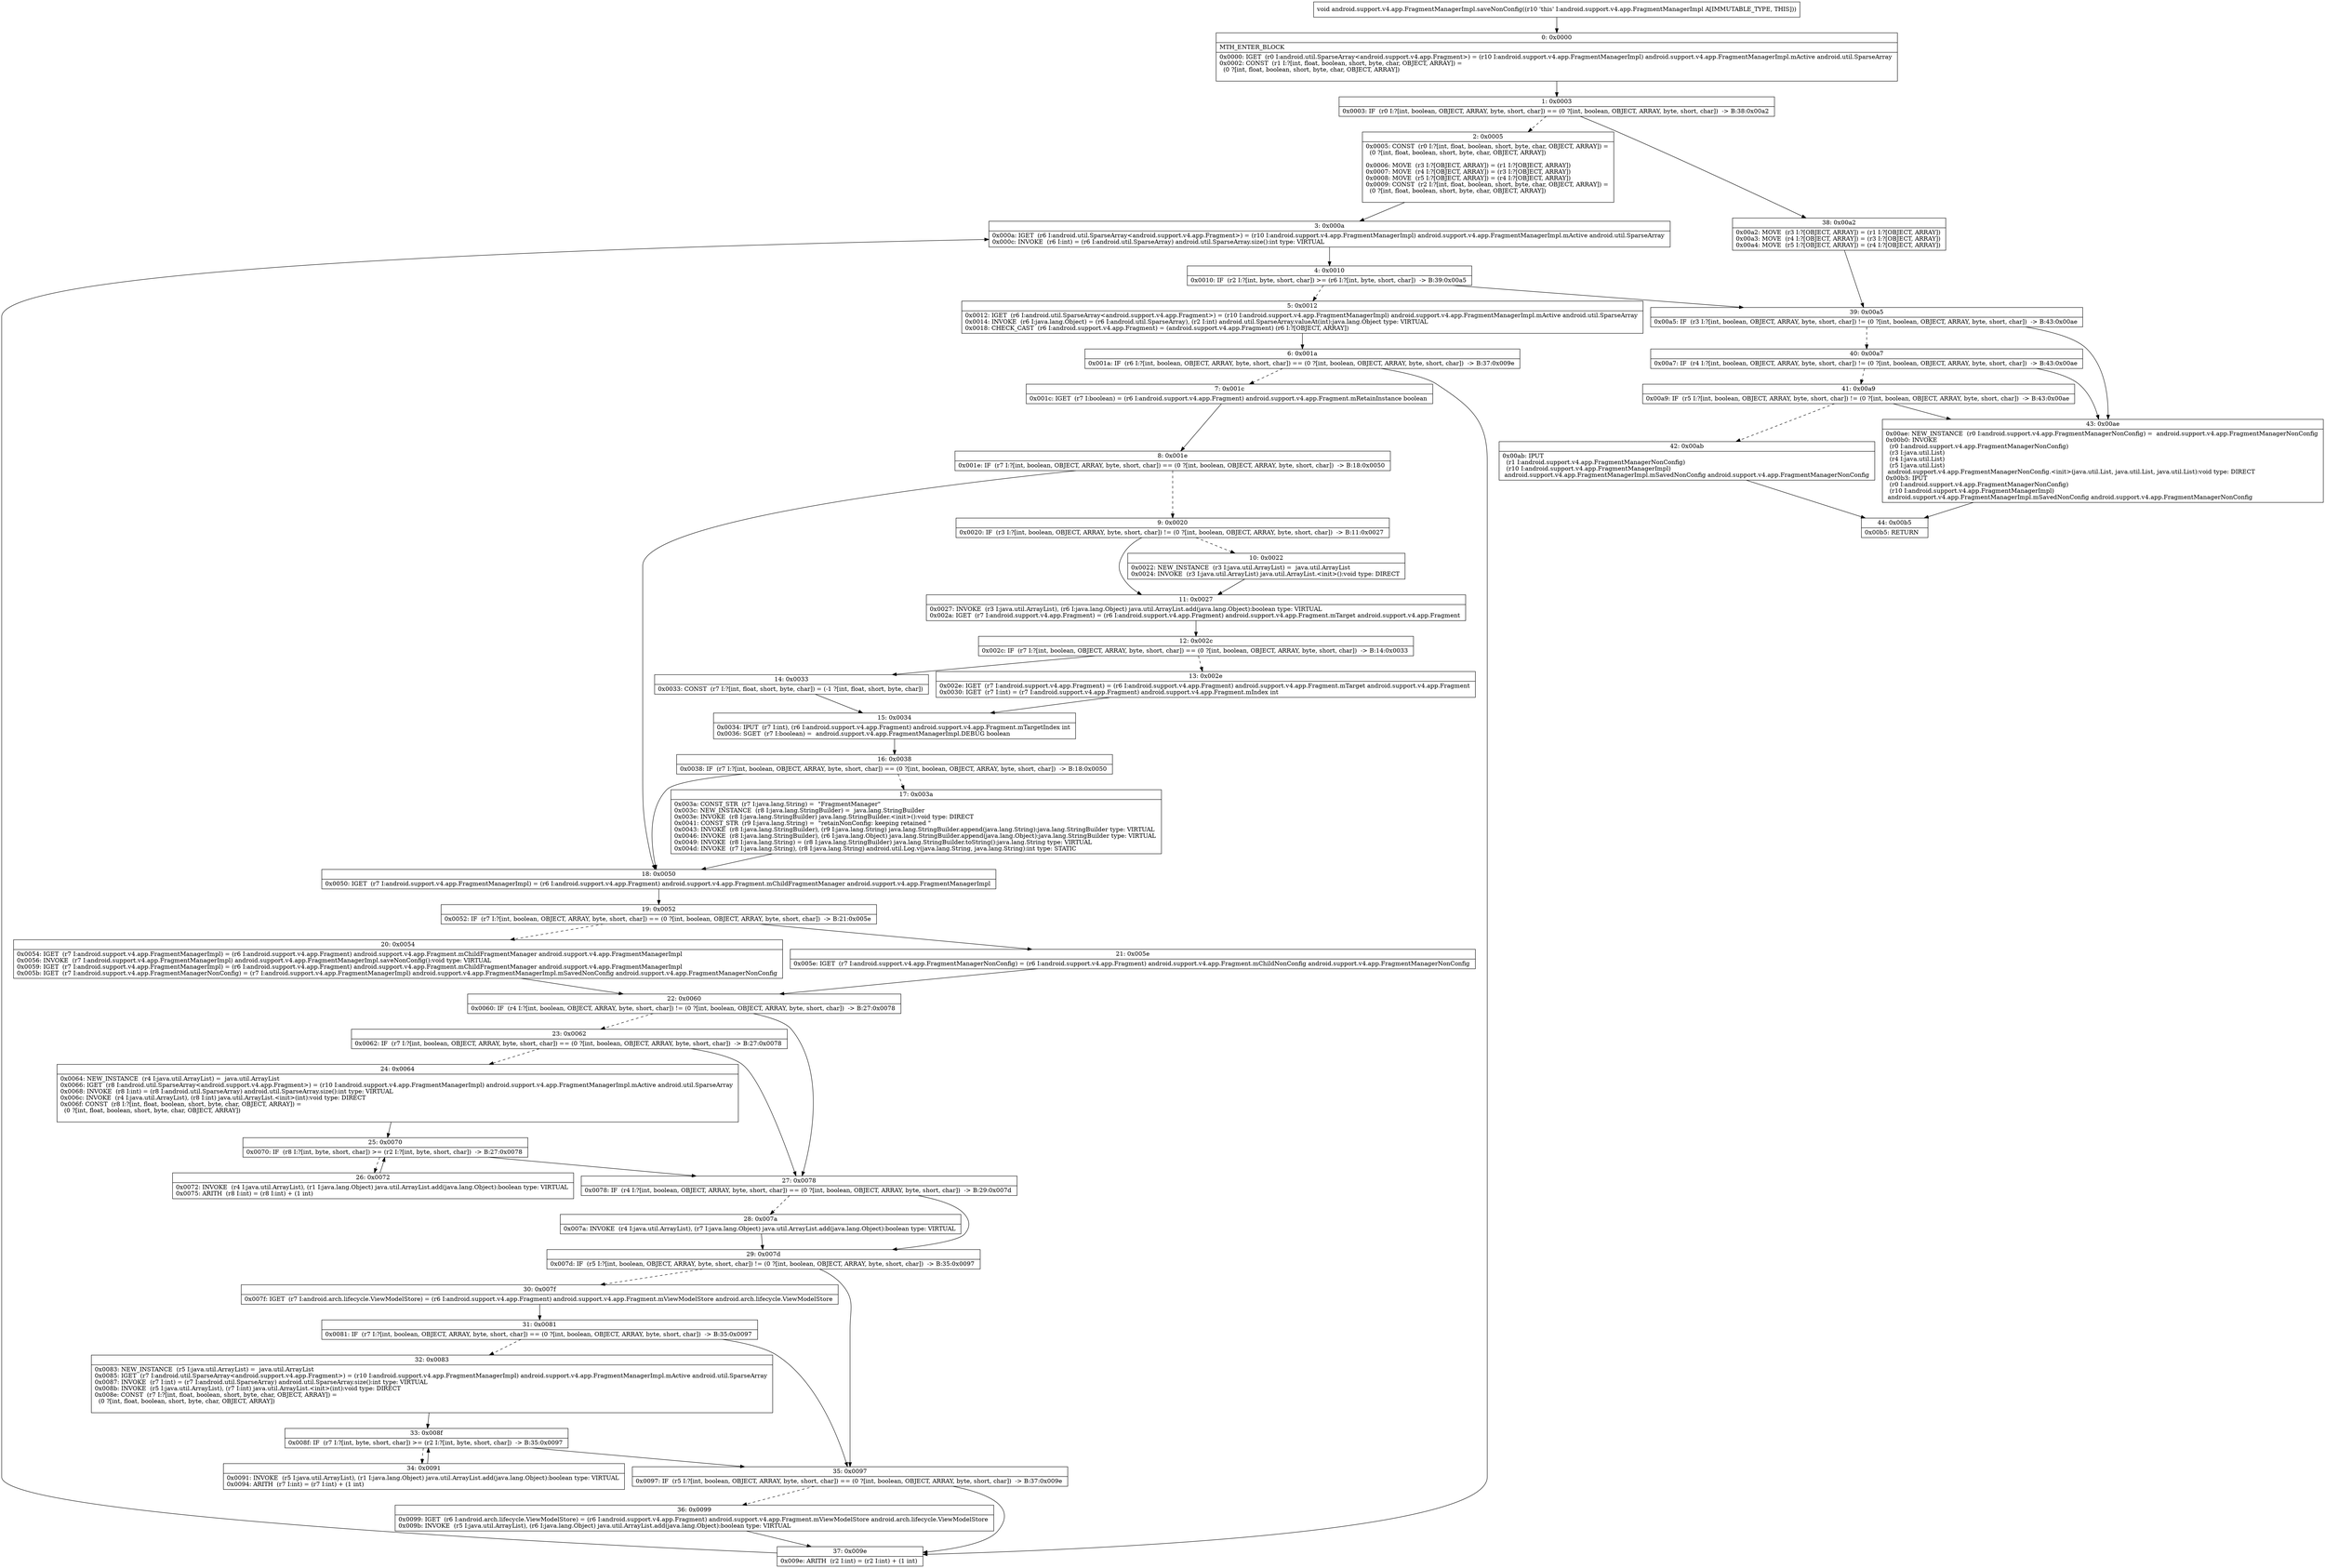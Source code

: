 digraph "CFG forandroid.support.v4.app.FragmentManagerImpl.saveNonConfig()V" {
Node_0 [shape=record,label="{0\:\ 0x0000|MTH_ENTER_BLOCK\l|0x0000: IGET  (r0 I:android.util.SparseArray\<android.support.v4.app.Fragment\>) = (r10 I:android.support.v4.app.FragmentManagerImpl) android.support.v4.app.FragmentManagerImpl.mActive android.util.SparseArray \l0x0002: CONST  (r1 I:?[int, float, boolean, short, byte, char, OBJECT, ARRAY]) = \l  (0 ?[int, float, boolean, short, byte, char, OBJECT, ARRAY])\l \l}"];
Node_1 [shape=record,label="{1\:\ 0x0003|0x0003: IF  (r0 I:?[int, boolean, OBJECT, ARRAY, byte, short, char]) == (0 ?[int, boolean, OBJECT, ARRAY, byte, short, char])  \-\> B:38:0x00a2 \l}"];
Node_2 [shape=record,label="{2\:\ 0x0005|0x0005: CONST  (r0 I:?[int, float, boolean, short, byte, char, OBJECT, ARRAY]) = \l  (0 ?[int, float, boolean, short, byte, char, OBJECT, ARRAY])\l \l0x0006: MOVE  (r3 I:?[OBJECT, ARRAY]) = (r1 I:?[OBJECT, ARRAY]) \l0x0007: MOVE  (r4 I:?[OBJECT, ARRAY]) = (r3 I:?[OBJECT, ARRAY]) \l0x0008: MOVE  (r5 I:?[OBJECT, ARRAY]) = (r4 I:?[OBJECT, ARRAY]) \l0x0009: CONST  (r2 I:?[int, float, boolean, short, byte, char, OBJECT, ARRAY]) = \l  (0 ?[int, float, boolean, short, byte, char, OBJECT, ARRAY])\l \l}"];
Node_3 [shape=record,label="{3\:\ 0x000a|0x000a: IGET  (r6 I:android.util.SparseArray\<android.support.v4.app.Fragment\>) = (r10 I:android.support.v4.app.FragmentManagerImpl) android.support.v4.app.FragmentManagerImpl.mActive android.util.SparseArray \l0x000c: INVOKE  (r6 I:int) = (r6 I:android.util.SparseArray) android.util.SparseArray.size():int type: VIRTUAL \l}"];
Node_4 [shape=record,label="{4\:\ 0x0010|0x0010: IF  (r2 I:?[int, byte, short, char]) \>= (r6 I:?[int, byte, short, char])  \-\> B:39:0x00a5 \l}"];
Node_5 [shape=record,label="{5\:\ 0x0012|0x0012: IGET  (r6 I:android.util.SparseArray\<android.support.v4.app.Fragment\>) = (r10 I:android.support.v4.app.FragmentManagerImpl) android.support.v4.app.FragmentManagerImpl.mActive android.util.SparseArray \l0x0014: INVOKE  (r6 I:java.lang.Object) = (r6 I:android.util.SparseArray), (r2 I:int) android.util.SparseArray.valueAt(int):java.lang.Object type: VIRTUAL \l0x0018: CHECK_CAST  (r6 I:android.support.v4.app.Fragment) = (android.support.v4.app.Fragment) (r6 I:?[OBJECT, ARRAY]) \l}"];
Node_6 [shape=record,label="{6\:\ 0x001a|0x001a: IF  (r6 I:?[int, boolean, OBJECT, ARRAY, byte, short, char]) == (0 ?[int, boolean, OBJECT, ARRAY, byte, short, char])  \-\> B:37:0x009e \l}"];
Node_7 [shape=record,label="{7\:\ 0x001c|0x001c: IGET  (r7 I:boolean) = (r6 I:android.support.v4.app.Fragment) android.support.v4.app.Fragment.mRetainInstance boolean \l}"];
Node_8 [shape=record,label="{8\:\ 0x001e|0x001e: IF  (r7 I:?[int, boolean, OBJECT, ARRAY, byte, short, char]) == (0 ?[int, boolean, OBJECT, ARRAY, byte, short, char])  \-\> B:18:0x0050 \l}"];
Node_9 [shape=record,label="{9\:\ 0x0020|0x0020: IF  (r3 I:?[int, boolean, OBJECT, ARRAY, byte, short, char]) != (0 ?[int, boolean, OBJECT, ARRAY, byte, short, char])  \-\> B:11:0x0027 \l}"];
Node_10 [shape=record,label="{10\:\ 0x0022|0x0022: NEW_INSTANCE  (r3 I:java.util.ArrayList) =  java.util.ArrayList \l0x0024: INVOKE  (r3 I:java.util.ArrayList) java.util.ArrayList.\<init\>():void type: DIRECT \l}"];
Node_11 [shape=record,label="{11\:\ 0x0027|0x0027: INVOKE  (r3 I:java.util.ArrayList), (r6 I:java.lang.Object) java.util.ArrayList.add(java.lang.Object):boolean type: VIRTUAL \l0x002a: IGET  (r7 I:android.support.v4.app.Fragment) = (r6 I:android.support.v4.app.Fragment) android.support.v4.app.Fragment.mTarget android.support.v4.app.Fragment \l}"];
Node_12 [shape=record,label="{12\:\ 0x002c|0x002c: IF  (r7 I:?[int, boolean, OBJECT, ARRAY, byte, short, char]) == (0 ?[int, boolean, OBJECT, ARRAY, byte, short, char])  \-\> B:14:0x0033 \l}"];
Node_13 [shape=record,label="{13\:\ 0x002e|0x002e: IGET  (r7 I:android.support.v4.app.Fragment) = (r6 I:android.support.v4.app.Fragment) android.support.v4.app.Fragment.mTarget android.support.v4.app.Fragment \l0x0030: IGET  (r7 I:int) = (r7 I:android.support.v4.app.Fragment) android.support.v4.app.Fragment.mIndex int \l}"];
Node_14 [shape=record,label="{14\:\ 0x0033|0x0033: CONST  (r7 I:?[int, float, short, byte, char]) = (\-1 ?[int, float, short, byte, char]) \l}"];
Node_15 [shape=record,label="{15\:\ 0x0034|0x0034: IPUT  (r7 I:int), (r6 I:android.support.v4.app.Fragment) android.support.v4.app.Fragment.mTargetIndex int \l0x0036: SGET  (r7 I:boolean) =  android.support.v4.app.FragmentManagerImpl.DEBUG boolean \l}"];
Node_16 [shape=record,label="{16\:\ 0x0038|0x0038: IF  (r7 I:?[int, boolean, OBJECT, ARRAY, byte, short, char]) == (0 ?[int, boolean, OBJECT, ARRAY, byte, short, char])  \-\> B:18:0x0050 \l}"];
Node_17 [shape=record,label="{17\:\ 0x003a|0x003a: CONST_STR  (r7 I:java.lang.String) =  \"FragmentManager\" \l0x003c: NEW_INSTANCE  (r8 I:java.lang.StringBuilder) =  java.lang.StringBuilder \l0x003e: INVOKE  (r8 I:java.lang.StringBuilder) java.lang.StringBuilder.\<init\>():void type: DIRECT \l0x0041: CONST_STR  (r9 I:java.lang.String) =  \"retainNonConfig: keeping retained \" \l0x0043: INVOKE  (r8 I:java.lang.StringBuilder), (r9 I:java.lang.String) java.lang.StringBuilder.append(java.lang.String):java.lang.StringBuilder type: VIRTUAL \l0x0046: INVOKE  (r8 I:java.lang.StringBuilder), (r6 I:java.lang.Object) java.lang.StringBuilder.append(java.lang.Object):java.lang.StringBuilder type: VIRTUAL \l0x0049: INVOKE  (r8 I:java.lang.String) = (r8 I:java.lang.StringBuilder) java.lang.StringBuilder.toString():java.lang.String type: VIRTUAL \l0x004d: INVOKE  (r7 I:java.lang.String), (r8 I:java.lang.String) android.util.Log.v(java.lang.String, java.lang.String):int type: STATIC \l}"];
Node_18 [shape=record,label="{18\:\ 0x0050|0x0050: IGET  (r7 I:android.support.v4.app.FragmentManagerImpl) = (r6 I:android.support.v4.app.Fragment) android.support.v4.app.Fragment.mChildFragmentManager android.support.v4.app.FragmentManagerImpl \l}"];
Node_19 [shape=record,label="{19\:\ 0x0052|0x0052: IF  (r7 I:?[int, boolean, OBJECT, ARRAY, byte, short, char]) == (0 ?[int, boolean, OBJECT, ARRAY, byte, short, char])  \-\> B:21:0x005e \l}"];
Node_20 [shape=record,label="{20\:\ 0x0054|0x0054: IGET  (r7 I:android.support.v4.app.FragmentManagerImpl) = (r6 I:android.support.v4.app.Fragment) android.support.v4.app.Fragment.mChildFragmentManager android.support.v4.app.FragmentManagerImpl \l0x0056: INVOKE  (r7 I:android.support.v4.app.FragmentManagerImpl) android.support.v4.app.FragmentManagerImpl.saveNonConfig():void type: VIRTUAL \l0x0059: IGET  (r7 I:android.support.v4.app.FragmentManagerImpl) = (r6 I:android.support.v4.app.Fragment) android.support.v4.app.Fragment.mChildFragmentManager android.support.v4.app.FragmentManagerImpl \l0x005b: IGET  (r7 I:android.support.v4.app.FragmentManagerNonConfig) = (r7 I:android.support.v4.app.FragmentManagerImpl) android.support.v4.app.FragmentManagerImpl.mSavedNonConfig android.support.v4.app.FragmentManagerNonConfig \l}"];
Node_21 [shape=record,label="{21\:\ 0x005e|0x005e: IGET  (r7 I:android.support.v4.app.FragmentManagerNonConfig) = (r6 I:android.support.v4.app.Fragment) android.support.v4.app.Fragment.mChildNonConfig android.support.v4.app.FragmentManagerNonConfig \l}"];
Node_22 [shape=record,label="{22\:\ 0x0060|0x0060: IF  (r4 I:?[int, boolean, OBJECT, ARRAY, byte, short, char]) != (0 ?[int, boolean, OBJECT, ARRAY, byte, short, char])  \-\> B:27:0x0078 \l}"];
Node_23 [shape=record,label="{23\:\ 0x0062|0x0062: IF  (r7 I:?[int, boolean, OBJECT, ARRAY, byte, short, char]) == (0 ?[int, boolean, OBJECT, ARRAY, byte, short, char])  \-\> B:27:0x0078 \l}"];
Node_24 [shape=record,label="{24\:\ 0x0064|0x0064: NEW_INSTANCE  (r4 I:java.util.ArrayList) =  java.util.ArrayList \l0x0066: IGET  (r8 I:android.util.SparseArray\<android.support.v4.app.Fragment\>) = (r10 I:android.support.v4.app.FragmentManagerImpl) android.support.v4.app.FragmentManagerImpl.mActive android.util.SparseArray \l0x0068: INVOKE  (r8 I:int) = (r8 I:android.util.SparseArray) android.util.SparseArray.size():int type: VIRTUAL \l0x006c: INVOKE  (r4 I:java.util.ArrayList), (r8 I:int) java.util.ArrayList.\<init\>(int):void type: DIRECT \l0x006f: CONST  (r8 I:?[int, float, boolean, short, byte, char, OBJECT, ARRAY]) = \l  (0 ?[int, float, boolean, short, byte, char, OBJECT, ARRAY])\l \l}"];
Node_25 [shape=record,label="{25\:\ 0x0070|0x0070: IF  (r8 I:?[int, byte, short, char]) \>= (r2 I:?[int, byte, short, char])  \-\> B:27:0x0078 \l}"];
Node_26 [shape=record,label="{26\:\ 0x0072|0x0072: INVOKE  (r4 I:java.util.ArrayList), (r1 I:java.lang.Object) java.util.ArrayList.add(java.lang.Object):boolean type: VIRTUAL \l0x0075: ARITH  (r8 I:int) = (r8 I:int) + (1 int) \l}"];
Node_27 [shape=record,label="{27\:\ 0x0078|0x0078: IF  (r4 I:?[int, boolean, OBJECT, ARRAY, byte, short, char]) == (0 ?[int, boolean, OBJECT, ARRAY, byte, short, char])  \-\> B:29:0x007d \l}"];
Node_28 [shape=record,label="{28\:\ 0x007a|0x007a: INVOKE  (r4 I:java.util.ArrayList), (r7 I:java.lang.Object) java.util.ArrayList.add(java.lang.Object):boolean type: VIRTUAL \l}"];
Node_29 [shape=record,label="{29\:\ 0x007d|0x007d: IF  (r5 I:?[int, boolean, OBJECT, ARRAY, byte, short, char]) != (0 ?[int, boolean, OBJECT, ARRAY, byte, short, char])  \-\> B:35:0x0097 \l}"];
Node_30 [shape=record,label="{30\:\ 0x007f|0x007f: IGET  (r7 I:android.arch.lifecycle.ViewModelStore) = (r6 I:android.support.v4.app.Fragment) android.support.v4.app.Fragment.mViewModelStore android.arch.lifecycle.ViewModelStore \l}"];
Node_31 [shape=record,label="{31\:\ 0x0081|0x0081: IF  (r7 I:?[int, boolean, OBJECT, ARRAY, byte, short, char]) == (0 ?[int, boolean, OBJECT, ARRAY, byte, short, char])  \-\> B:35:0x0097 \l}"];
Node_32 [shape=record,label="{32\:\ 0x0083|0x0083: NEW_INSTANCE  (r5 I:java.util.ArrayList) =  java.util.ArrayList \l0x0085: IGET  (r7 I:android.util.SparseArray\<android.support.v4.app.Fragment\>) = (r10 I:android.support.v4.app.FragmentManagerImpl) android.support.v4.app.FragmentManagerImpl.mActive android.util.SparseArray \l0x0087: INVOKE  (r7 I:int) = (r7 I:android.util.SparseArray) android.util.SparseArray.size():int type: VIRTUAL \l0x008b: INVOKE  (r5 I:java.util.ArrayList), (r7 I:int) java.util.ArrayList.\<init\>(int):void type: DIRECT \l0x008e: CONST  (r7 I:?[int, float, boolean, short, byte, char, OBJECT, ARRAY]) = \l  (0 ?[int, float, boolean, short, byte, char, OBJECT, ARRAY])\l \l}"];
Node_33 [shape=record,label="{33\:\ 0x008f|0x008f: IF  (r7 I:?[int, byte, short, char]) \>= (r2 I:?[int, byte, short, char])  \-\> B:35:0x0097 \l}"];
Node_34 [shape=record,label="{34\:\ 0x0091|0x0091: INVOKE  (r5 I:java.util.ArrayList), (r1 I:java.lang.Object) java.util.ArrayList.add(java.lang.Object):boolean type: VIRTUAL \l0x0094: ARITH  (r7 I:int) = (r7 I:int) + (1 int) \l}"];
Node_35 [shape=record,label="{35\:\ 0x0097|0x0097: IF  (r5 I:?[int, boolean, OBJECT, ARRAY, byte, short, char]) == (0 ?[int, boolean, OBJECT, ARRAY, byte, short, char])  \-\> B:37:0x009e \l}"];
Node_36 [shape=record,label="{36\:\ 0x0099|0x0099: IGET  (r6 I:android.arch.lifecycle.ViewModelStore) = (r6 I:android.support.v4.app.Fragment) android.support.v4.app.Fragment.mViewModelStore android.arch.lifecycle.ViewModelStore \l0x009b: INVOKE  (r5 I:java.util.ArrayList), (r6 I:java.lang.Object) java.util.ArrayList.add(java.lang.Object):boolean type: VIRTUAL \l}"];
Node_37 [shape=record,label="{37\:\ 0x009e|0x009e: ARITH  (r2 I:int) = (r2 I:int) + (1 int) \l}"];
Node_38 [shape=record,label="{38\:\ 0x00a2|0x00a2: MOVE  (r3 I:?[OBJECT, ARRAY]) = (r1 I:?[OBJECT, ARRAY]) \l0x00a3: MOVE  (r4 I:?[OBJECT, ARRAY]) = (r3 I:?[OBJECT, ARRAY]) \l0x00a4: MOVE  (r5 I:?[OBJECT, ARRAY]) = (r4 I:?[OBJECT, ARRAY]) \l}"];
Node_39 [shape=record,label="{39\:\ 0x00a5|0x00a5: IF  (r3 I:?[int, boolean, OBJECT, ARRAY, byte, short, char]) != (0 ?[int, boolean, OBJECT, ARRAY, byte, short, char])  \-\> B:43:0x00ae \l}"];
Node_40 [shape=record,label="{40\:\ 0x00a7|0x00a7: IF  (r4 I:?[int, boolean, OBJECT, ARRAY, byte, short, char]) != (0 ?[int, boolean, OBJECT, ARRAY, byte, short, char])  \-\> B:43:0x00ae \l}"];
Node_41 [shape=record,label="{41\:\ 0x00a9|0x00a9: IF  (r5 I:?[int, boolean, OBJECT, ARRAY, byte, short, char]) != (0 ?[int, boolean, OBJECT, ARRAY, byte, short, char])  \-\> B:43:0x00ae \l}"];
Node_42 [shape=record,label="{42\:\ 0x00ab|0x00ab: IPUT  \l  (r1 I:android.support.v4.app.FragmentManagerNonConfig)\l  (r10 I:android.support.v4.app.FragmentManagerImpl)\l android.support.v4.app.FragmentManagerImpl.mSavedNonConfig android.support.v4.app.FragmentManagerNonConfig \l}"];
Node_43 [shape=record,label="{43\:\ 0x00ae|0x00ae: NEW_INSTANCE  (r0 I:android.support.v4.app.FragmentManagerNonConfig) =  android.support.v4.app.FragmentManagerNonConfig \l0x00b0: INVOKE  \l  (r0 I:android.support.v4.app.FragmentManagerNonConfig)\l  (r3 I:java.util.List)\l  (r4 I:java.util.List)\l  (r5 I:java.util.List)\l android.support.v4.app.FragmentManagerNonConfig.\<init\>(java.util.List, java.util.List, java.util.List):void type: DIRECT \l0x00b3: IPUT  \l  (r0 I:android.support.v4.app.FragmentManagerNonConfig)\l  (r10 I:android.support.v4.app.FragmentManagerImpl)\l android.support.v4.app.FragmentManagerImpl.mSavedNonConfig android.support.v4.app.FragmentManagerNonConfig \l}"];
Node_44 [shape=record,label="{44\:\ 0x00b5|0x00b5: RETURN   \l}"];
MethodNode[shape=record,label="{void android.support.v4.app.FragmentManagerImpl.saveNonConfig((r10 'this' I:android.support.v4.app.FragmentManagerImpl A[IMMUTABLE_TYPE, THIS])) }"];
MethodNode -> Node_0;
Node_0 -> Node_1;
Node_1 -> Node_2[style=dashed];
Node_1 -> Node_38;
Node_2 -> Node_3;
Node_3 -> Node_4;
Node_4 -> Node_5[style=dashed];
Node_4 -> Node_39;
Node_5 -> Node_6;
Node_6 -> Node_7[style=dashed];
Node_6 -> Node_37;
Node_7 -> Node_8;
Node_8 -> Node_9[style=dashed];
Node_8 -> Node_18;
Node_9 -> Node_10[style=dashed];
Node_9 -> Node_11;
Node_10 -> Node_11;
Node_11 -> Node_12;
Node_12 -> Node_13[style=dashed];
Node_12 -> Node_14;
Node_13 -> Node_15;
Node_14 -> Node_15;
Node_15 -> Node_16;
Node_16 -> Node_17[style=dashed];
Node_16 -> Node_18;
Node_17 -> Node_18;
Node_18 -> Node_19;
Node_19 -> Node_20[style=dashed];
Node_19 -> Node_21;
Node_20 -> Node_22;
Node_21 -> Node_22;
Node_22 -> Node_23[style=dashed];
Node_22 -> Node_27;
Node_23 -> Node_24[style=dashed];
Node_23 -> Node_27;
Node_24 -> Node_25;
Node_25 -> Node_26[style=dashed];
Node_25 -> Node_27;
Node_26 -> Node_25;
Node_27 -> Node_28[style=dashed];
Node_27 -> Node_29;
Node_28 -> Node_29;
Node_29 -> Node_30[style=dashed];
Node_29 -> Node_35;
Node_30 -> Node_31;
Node_31 -> Node_32[style=dashed];
Node_31 -> Node_35;
Node_32 -> Node_33;
Node_33 -> Node_34[style=dashed];
Node_33 -> Node_35;
Node_34 -> Node_33;
Node_35 -> Node_36[style=dashed];
Node_35 -> Node_37;
Node_36 -> Node_37;
Node_37 -> Node_3;
Node_38 -> Node_39;
Node_39 -> Node_40[style=dashed];
Node_39 -> Node_43;
Node_40 -> Node_41[style=dashed];
Node_40 -> Node_43;
Node_41 -> Node_42[style=dashed];
Node_41 -> Node_43;
Node_42 -> Node_44;
Node_43 -> Node_44;
}

